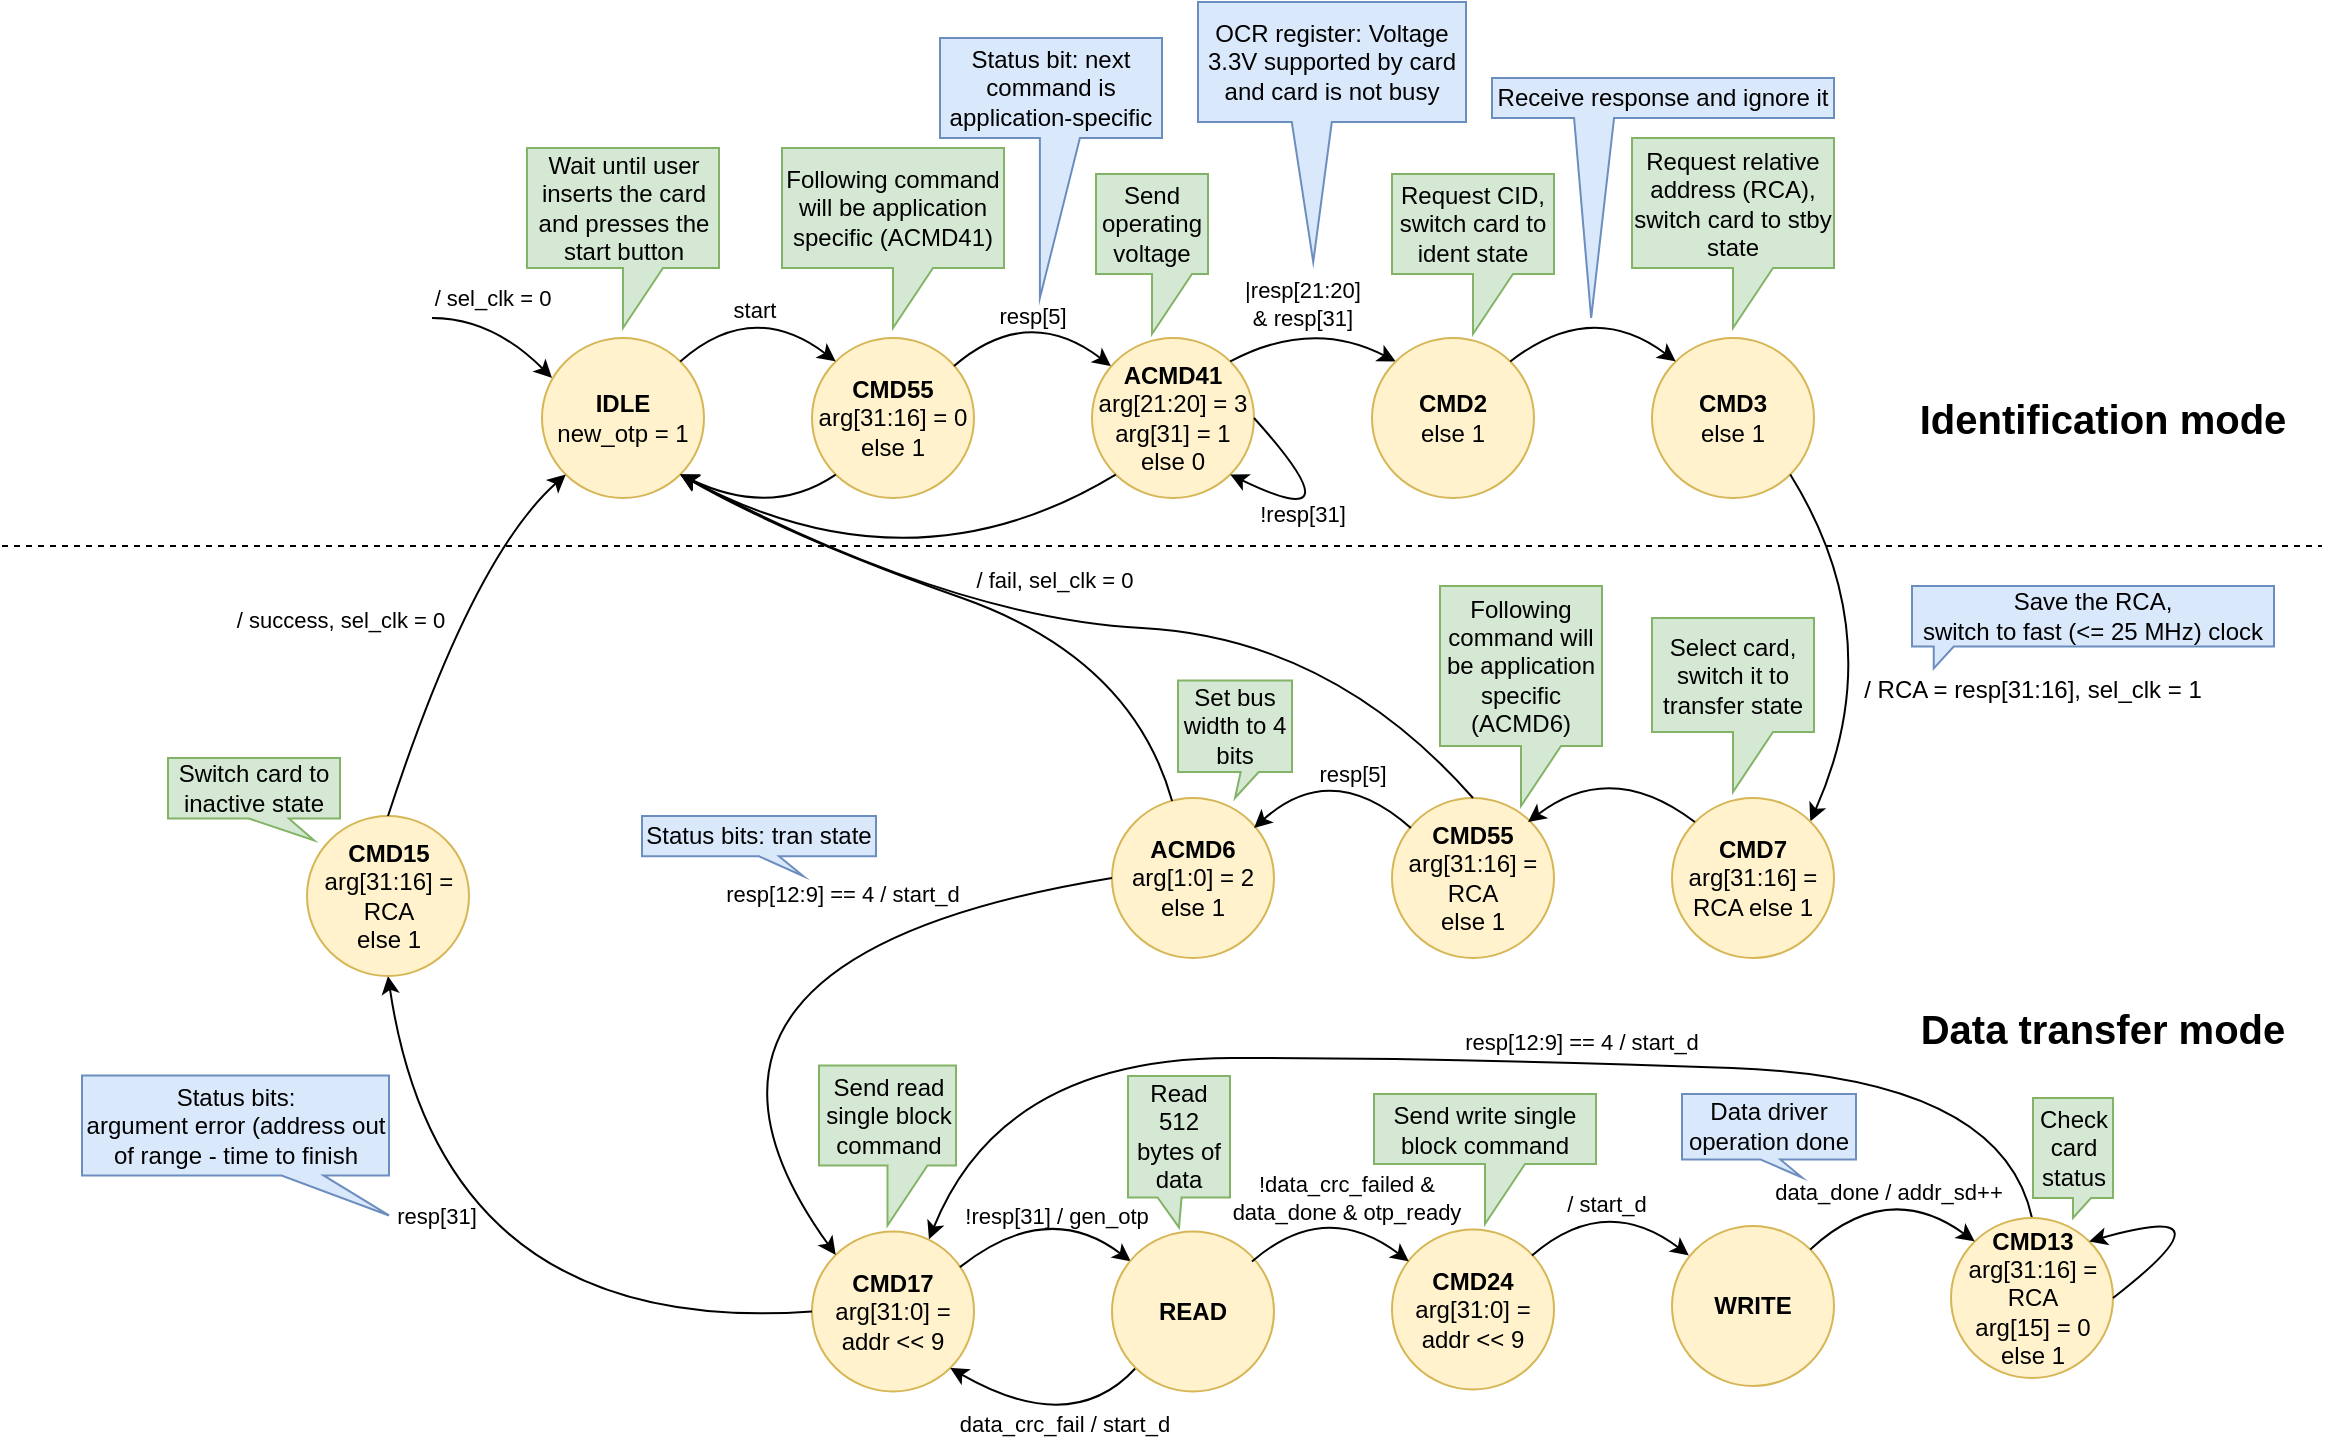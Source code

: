 <mxfile version="20.8.10" type="device"><diagram id="W-F6sWLnjnpeOiXVLfIf" name="Страница 1"><mxGraphModel dx="975" dy="630" grid="1" gridSize="10" guides="1" tooltips="1" connect="1" arrows="1" fold="1" page="1" pageScale="1" pageWidth="1169" pageHeight="827" math="0" shadow="0"><root><mxCell id="0"/><mxCell id="1" parent="0"/><mxCell id="KcrwTRFAVIsgEg5xFYBQ-48" value="&lt;b&gt;IDLE&lt;/b&gt;&lt;br&gt;new_otp = 1" style="ellipse;whiteSpace=wrap;html=1;aspect=fixed;fillColor=#fff2cc;strokeColor=#d6b656;" parent="1" vertex="1"><mxGeometry x="270" y="230" width="81" height="80" as="geometry"/></mxCell><mxCell id="KcrwTRFAVIsgEg5xFYBQ-49" value="&lt;b&gt;CMD55&lt;br&gt;&lt;/b&gt;arg[31:16] = 0&lt;br&gt;else 1" style="ellipse;whiteSpace=wrap;html=1;aspect=fixed;fillColor=#fff2cc;strokeColor=#d6b656;" parent="1" vertex="1"><mxGeometry x="405" y="230" width="81" height="80" as="geometry"/></mxCell><mxCell id="KcrwTRFAVIsgEg5xFYBQ-50" value="" style="curved=1;endArrow=classic;html=1;rounded=0;" parent="1" edge="1"><mxGeometry width="50" height="50" relative="1" as="geometry"><mxPoint x="215" y="220" as="sourcePoint"/><mxPoint x="275" y="250" as="targetPoint"/><Array as="points"><mxPoint x="245.0" y="220"/></Array></mxGeometry></mxCell><mxCell id="V_0UxdWH2Facl6ypG54b-16" value="/ sel_clk = 0" style="edgeLabel;html=1;align=center;verticalAlign=middle;resizable=0;points=[];" parent="KcrwTRFAVIsgEg5xFYBQ-50" vertex="1" connectable="0"><mxGeometry x="-0.392" y="-4" relative="1" as="geometry"><mxPoint x="8" y="-14" as="offset"/></mxGeometry></mxCell><mxCell id="KcrwTRFAVIsgEg5xFYBQ-52" value="" style="curved=1;endArrow=classic;html=1;rounded=0;entryX=0;entryY=0;entryDx=0;entryDy=0;exitX=1;exitY=0;exitDx=0;exitDy=0;" parent="1" source="KcrwTRFAVIsgEg5xFYBQ-48" target="KcrwTRFAVIsgEg5xFYBQ-49" edge="1"><mxGeometry width="50" height="50" relative="1" as="geometry"><mxPoint x="350" y="250" as="sourcePoint"/><mxPoint x="400" y="200" as="targetPoint"/><Array as="points"><mxPoint x="375" y="210"/></Array></mxGeometry></mxCell><mxCell id="KcrwTRFAVIsgEg5xFYBQ-53" value="start" style="edgeLabel;html=1;align=center;verticalAlign=middle;resizable=0;points=[];" parent="KcrwTRFAVIsgEg5xFYBQ-52" vertex="1" connectable="0"><mxGeometry x="-0.276" y="-9" relative="1" as="geometry"><mxPoint x="3" y="-9" as="offset"/></mxGeometry></mxCell><mxCell id="KcrwTRFAVIsgEg5xFYBQ-54" value="&lt;b&gt;ACMD41&lt;/b&gt;&lt;br&gt;arg[21:20] = 3&lt;br&gt;arg[31] = 1&lt;br&gt;else 0" style="ellipse;whiteSpace=wrap;html=1;aspect=fixed;fillColor=#fff2cc;strokeColor=#d6b656;" parent="1" vertex="1"><mxGeometry x="545" y="230" width="81" height="80" as="geometry"/></mxCell><mxCell id="KcrwTRFAVIsgEg5xFYBQ-57" value="" style="curved=1;endArrow=classic;html=1;rounded=0;entryX=0;entryY=0;entryDx=0;entryDy=0;exitX=1;exitY=0;exitDx=0;exitDy=0;" parent="1" edge="1"><mxGeometry width="50" height="50" relative="1" as="geometry"><mxPoint x="476" y="244" as="sourcePoint"/><mxPoint x="554.431" y="244" as="targetPoint"/><Array as="points"><mxPoint x="512.716" y="212.284"/></Array></mxGeometry></mxCell><mxCell id="O6xWV5hV_0OxlYaLfOpM-2" value="resp[5]" style="edgeLabel;html=1;align=center;verticalAlign=middle;resizable=0;points=[];" parent="KcrwTRFAVIsgEg5xFYBQ-57" vertex="1" connectable="0"><mxGeometry x="-0.367" y="-7" relative="1" as="geometry"><mxPoint x="10" y="-10" as="offset"/></mxGeometry></mxCell><mxCell id="6fM3Hw9QbUDeKjKxUOuF-47" value="" style="curved=1;endArrow=classic;html=1;rounded=0;exitX=1;exitY=0;exitDx=0;exitDy=0;entryX=0;entryY=0;entryDx=0;entryDy=0;" parent="1" source="KcrwTRFAVIsgEg5xFYBQ-54" target="6fM3Hw9QbUDeKjKxUOuF-49" edge="1"><mxGeometry width="50" height="50" relative="1" as="geometry"><mxPoint x="425" y="270" as="sourcePoint"/><mxPoint x="755" y="250" as="targetPoint"/><Array as="points"><mxPoint x="655" y="220"/></Array></mxGeometry></mxCell><mxCell id="6fM3Hw9QbUDeKjKxUOuF-48" value="|resp[21:20]&lt;br&gt;&amp;amp; resp[31]" style="edgeLabel;html=1;align=center;verticalAlign=middle;resizable=0;points=[];" parent="6fM3Hw9QbUDeKjKxUOuF-47" vertex="1" connectable="0"><mxGeometry x="0.339" y="-23" relative="1" as="geometry"><mxPoint x="-9" y="-35" as="offset"/></mxGeometry></mxCell><mxCell id="6fM3Hw9QbUDeKjKxUOuF-49" value="&lt;b&gt;CMD2&lt;/b&gt;&lt;br&gt;else 1" style="ellipse;whiteSpace=wrap;html=1;aspect=fixed;fillColor=#fff2cc;strokeColor=#d6b656;" parent="1" vertex="1"><mxGeometry x="685" y="230" width="81" height="80" as="geometry"/></mxCell><mxCell id="6fM3Hw9QbUDeKjKxUOuF-52" value="" style="curved=1;endArrow=classic;html=1;rounded=0;exitX=0;exitY=1;exitDx=0;exitDy=0;entryX=1;entryY=1;entryDx=0;entryDy=0;" parent="1" source="KcrwTRFAVIsgEg5xFYBQ-54" target="KcrwTRFAVIsgEg5xFYBQ-48" edge="1"><mxGeometry width="50" height="50" relative="1" as="geometry"><mxPoint x="623.284" y="308.284" as="sourcePoint"/><mxPoint x="595" y="320" as="targetPoint"/><Array as="points"><mxPoint x="455" y="360"/></Array></mxGeometry></mxCell><mxCell id="6fM3Hw9QbUDeKjKxUOuF-54" value="&lt;b&gt;CMD3&lt;/b&gt;&lt;br&gt;else 1" style="ellipse;whiteSpace=wrap;html=1;aspect=fixed;fillColor=#fff2cc;strokeColor=#d6b656;" parent="1" vertex="1"><mxGeometry x="825" y="230" width="81" height="80" as="geometry"/></mxCell><mxCell id="6fM3Hw9QbUDeKjKxUOuF-55" value="" style="curved=1;endArrow=classic;html=1;rounded=0;exitX=1;exitY=0;exitDx=0;exitDy=0;entryX=0;entryY=0;entryDx=0;entryDy=0;" parent="1" source="6fM3Hw9QbUDeKjKxUOuF-49" target="6fM3Hw9QbUDeKjKxUOuF-54" edge="1"><mxGeometry width="50" height="50" relative="1" as="geometry"><mxPoint x="615" y="260" as="sourcePoint"/><mxPoint x="665" y="210" as="targetPoint"/><Array as="points"><mxPoint x="795" y="210"/></Array></mxGeometry></mxCell><mxCell id="6fM3Hw9QbUDeKjKxUOuF-58" value="/ RCA = resp[31:16], sel_clk = 1" style="text;html=1;align=center;verticalAlign=middle;resizable=0;points=[];autosize=1;strokeColor=none;fillColor=none;" parent="1" vertex="1"><mxGeometry x="920" y="391" width="190" height="30" as="geometry"/></mxCell><mxCell id="6fM3Hw9QbUDeKjKxUOuF-59" value="" style="curved=1;endArrow=classic;html=1;rounded=0;exitX=1;exitY=1;exitDx=0;exitDy=0;entryX=1;entryY=0;entryDx=0;entryDy=0;" parent="1" source="6fM3Hw9QbUDeKjKxUOuF-54" target="6fM3Hw9QbUDeKjKxUOuF-60" edge="1"><mxGeometry width="50" height="50" relative="1" as="geometry"><mxPoint x="835" y="450" as="sourcePoint"/><mxPoint x="865" y="380" as="targetPoint"/><Array as="points"><mxPoint x="945" y="380"/></Array></mxGeometry></mxCell><mxCell id="6fM3Hw9QbUDeKjKxUOuF-60" value="&lt;b&gt;CMD7&lt;/b&gt;&lt;br&gt;arg[31:16] = RCA else 1" style="ellipse;whiteSpace=wrap;html=1;aspect=fixed;fillColor=#fff2cc;strokeColor=#d6b656;" parent="1" vertex="1"><mxGeometry x="835" y="460" width="81" height="80" as="geometry"/></mxCell><mxCell id="O6xWV5hV_0OxlYaLfOpM-1" value="&lt;b&gt;CMD55&lt;/b&gt;&lt;br&gt;arg[31:16] = RCA&lt;br&gt;else 1" style="ellipse;whiteSpace=wrap;html=1;aspect=fixed;fillColor=#fff2cc;strokeColor=#d6b656;" parent="1" vertex="1"><mxGeometry x="695" y="460" width="81" height="80" as="geometry"/></mxCell><mxCell id="iV3B52UpifQztuAh5zCx-1" value="" style="curved=1;endArrow=none;html=1;rounded=0;exitX=1;exitY=0;exitDx=0;exitDy=0;entryX=0;entryY=0;entryDx=0;entryDy=0;startArrow=classic;startFill=1;endFill=0;" parent="1" edge="1"><mxGeometry width="50" height="50" relative="1" as="geometry"><mxPoint x="763" y="472" as="sourcePoint"/><mxPoint x="846.431" y="472.0" as="targetPoint"/><Array as="points"><mxPoint x="804.716" y="440.284"/></Array></mxGeometry></mxCell><mxCell id="iV3B52UpifQztuAh5zCx-2" value="&lt;b&gt;ACMD6&lt;/b&gt;&lt;br&gt;arg[1:0] = 2&lt;br&gt;else 1" style="ellipse;whiteSpace=wrap;html=1;aspect=fixed;fillColor=#fff2cc;strokeColor=#d6b656;" parent="1" vertex="1"><mxGeometry x="555" y="460" width="81" height="80" as="geometry"/></mxCell><mxCell id="iV3B52UpifQztuAh5zCx-3" value="" style="curved=1;endArrow=none;html=1;rounded=0;entryX=0;entryY=0;entryDx=0;entryDy=0;exitX=1;exitY=0;exitDx=0;exitDy=0;startArrow=classic;startFill=1;endFill=0;" parent="1" edge="1"><mxGeometry width="50" height="50" relative="1" as="geometry"><mxPoint x="626" y="475" as="sourcePoint"/><mxPoint x="704.431" y="475" as="targetPoint"/><Array as="points"><mxPoint x="665" y="440"/></Array></mxGeometry></mxCell><mxCell id="iV3B52UpifQztuAh5zCx-4" value="resp[5]" style="edgeLabel;html=1;align=center;verticalAlign=middle;resizable=0;points=[];" parent="iV3B52UpifQztuAh5zCx-3" vertex="1" connectable="0"><mxGeometry x="-0.367" y="-7" relative="1" as="geometry"><mxPoint x="19" y="-10" as="offset"/></mxGeometry></mxCell><mxCell id="iV3B52UpifQztuAh5zCx-8" value="&lt;b&gt;CMD17&lt;/b&gt;&lt;br&gt;arg[31:0] = addr &amp;lt;&amp;lt; 9" style="ellipse;whiteSpace=wrap;html=1;aspect=fixed;fillColor=#fff2cc;strokeColor=#d6b656;" parent="1" vertex="1"><mxGeometry x="405" y="676.72" width="81" height="80" as="geometry"/></mxCell><mxCell id="iV3B52UpifQztuAh5zCx-9" value="" style="curved=1;endArrow=none;html=1;rounded=0;exitX=0;exitY=0;exitDx=0;exitDy=0;startArrow=classic;startFill=1;endFill=0;entryX=0;entryY=0.5;entryDx=0;entryDy=0;" parent="1" source="iV3B52UpifQztuAh5zCx-8" target="iV3B52UpifQztuAh5zCx-2" edge="1"><mxGeometry width="50" height="50" relative="1" as="geometry"><mxPoint x="348" y="472.0" as="sourcePoint"/><mxPoint x="310.5" y="540" as="targetPoint"/><Array as="points"><mxPoint x="310" y="540"/></Array></mxGeometry></mxCell><mxCell id="iV3B52UpifQztuAh5zCx-10" value="resp[12:9] == 4 / start_d" style="edgeLabel;html=1;align=center;verticalAlign=middle;resizable=0;points=[];" parent="iV3B52UpifQztuAh5zCx-9" vertex="1" connectable="0"><mxGeometry x="0.233" y="-13" relative="1" as="geometry"><mxPoint x="26" y="-32" as="offset"/></mxGeometry></mxCell><mxCell id="iV3B52UpifQztuAh5zCx-11" value="&lt;b&gt;CMD24&lt;/b&gt;&lt;br&gt;arg[31:0] = addr &amp;lt;&amp;lt; 9" style="ellipse;whiteSpace=wrap;html=1;aspect=fixed;fillColor=#fff2cc;strokeColor=#d6b656;" parent="1" vertex="1"><mxGeometry x="695" y="675.72" width="81" height="80" as="geometry"/></mxCell><mxCell id="iV3B52UpifQztuAh5zCx-12" value="" style="curved=1;endArrow=classic;html=1;rounded=0;entryX=0;entryY=0;entryDx=0;entryDy=0;exitX=0.913;exitY=0.223;exitDx=0;exitDy=0;exitPerimeter=0;" parent="1" source="iV3B52UpifQztuAh5zCx-8" edge="1"><mxGeometry width="50" height="50" relative="1" as="geometry"><mxPoint x="486" y="691.72" as="sourcePoint"/><mxPoint x="564.431" y="691.72" as="targetPoint"/><Array as="points"><mxPoint x="522.716" y="660.004"/></Array></mxGeometry></mxCell><mxCell id="iV3B52UpifQztuAh5zCx-13" value="!resp[31] / gen_otp" style="edgeLabel;html=1;align=center;verticalAlign=middle;resizable=0;points=[];labelBackgroundColor=none;" parent="iV3B52UpifQztuAh5zCx-12" vertex="1" connectable="0"><mxGeometry x="-0.367" y="-7" relative="1" as="geometry"><mxPoint x="17" y="-10" as="offset"/></mxGeometry></mxCell><mxCell id="iV3B52UpifQztuAh5zCx-14" value="" style="curved=1;endArrow=classic;html=1;rounded=0;entryX=0.722;entryY=0.049;entryDx=0;entryDy=0;exitX=0.5;exitY=0;exitDx=0;exitDy=0;entryPerimeter=0;" parent="1" source="VsDgVY1mapcM0dcm-Scq-1" target="iV3B52UpifQztuAh5zCx-8" edge="1"><mxGeometry width="50" height="50" relative="1" as="geometry"><mxPoint x="545" y="570" as="sourcePoint"/><mxPoint x="492.84" y="513.6" as="targetPoint"/><Array as="points"><mxPoint x="1000" y="600"/><mxPoint x="730" y="590"/><mxPoint x="500" y="590"/></Array></mxGeometry></mxCell><mxCell id="2bQfTvNvb8pTR67cu4QD-1" value="&amp;nbsp;resp[12:9] == 4 / start_d" style="edgeLabel;html=1;align=center;verticalAlign=middle;resizable=0;points=[];" parent="iV3B52UpifQztuAh5zCx-14" vertex="1" connectable="0"><mxGeometry x="-0.223" y="13" relative="1" as="geometry"><mxPoint x="-23" y="-24" as="offset"/></mxGeometry></mxCell><mxCell id="iV3B52UpifQztuAh5zCx-16" value="" style="curved=1;endArrow=classic;html=1;rounded=0;exitX=0;exitY=0.5;exitDx=0;exitDy=0;entryX=0.5;entryY=1;entryDx=0;entryDy=0;" parent="1" source="iV3B52UpifQztuAh5zCx-8" target="iV3B52UpifQztuAh5zCx-20" edge="1"><mxGeometry width="50" height="50" relative="1" as="geometry"><mxPoint x="536" y="374.0" as="sourcePoint"/><mxPoint x="255" y="560" as="targetPoint"/><Array as="points"><mxPoint x="220" y="730"/></Array></mxGeometry></mxCell><mxCell id="iV3B52UpifQztuAh5zCx-18" value="resp[31]" style="edgeLabel;html=1;align=center;verticalAlign=middle;resizable=0;points=[];" parent="iV3B52UpifQztuAh5zCx-16" vertex="1" connectable="0"><mxGeometry x="0.31" y="-50" relative="1" as="geometry"><mxPoint x="-44" y="2" as="offset"/></mxGeometry></mxCell><mxCell id="iV3B52UpifQztuAh5zCx-20" value="&lt;b&gt;CMD15&lt;/b&gt;&lt;br&gt;arg[31:16] = RCA&lt;br&gt;else 1" style="ellipse;whiteSpace=wrap;html=1;aspect=fixed;fillColor=#fff2cc;strokeColor=#d6b656;" parent="1" vertex="1"><mxGeometry x="152.5" y="469" width="81" height="80" as="geometry"/></mxCell><mxCell id="iV3B52UpifQztuAh5zCx-21" value="" style="curved=1;endArrow=classic;html=1;rounded=0;entryX=0;entryY=1;entryDx=0;entryDy=0;exitX=0.5;exitY=0;exitDx=0;exitDy=0;" parent="1" source="iV3B52UpifQztuAh5zCx-20" target="KcrwTRFAVIsgEg5xFYBQ-48" edge="1"><mxGeometry width="50" height="50" relative="1" as="geometry"><mxPoint x="164" y="481" as="sourcePoint"/><mxPoint x="373.431" y="350" as="targetPoint"/><Array as="points"><mxPoint x="235" y="340"/></Array></mxGeometry></mxCell><mxCell id="iV3B52UpifQztuAh5zCx-22" value="/ success, sel_clk = 0" style="edgeLabel;html=1;align=center;verticalAlign=middle;resizable=0;points=[];" parent="iV3B52UpifQztuAh5zCx-21" vertex="1" connectable="0"><mxGeometry x="-0.367" y="-7" relative="1" as="geometry"><mxPoint x="-50" y="-41" as="offset"/></mxGeometry></mxCell><mxCell id="P_UbjwU8ogQ2rOzhuxDt-1" value="Wait until user inserts the card and presses the start button" style="shape=callout;whiteSpace=wrap;html=1;perimeter=calloutPerimeter;fillColor=#d5e8d4;strokeColor=#82b366;" parent="1" vertex="1"><mxGeometry x="262.5" y="135" width="96" height="90" as="geometry"/></mxCell><mxCell id="P_UbjwU8ogQ2rOzhuxDt-2" value="Following command will be application specific (ACMD41)" style="shape=callout;whiteSpace=wrap;html=1;perimeter=calloutPerimeter;fillColor=#d5e8d4;strokeColor=#82b366;" parent="1" vertex="1"><mxGeometry x="390" y="135" width="111" height="90" as="geometry"/></mxCell><mxCell id="P_UbjwU8ogQ2rOzhuxDt-4" value="" style="curved=1;endArrow=classic;html=1;rounded=0;exitX=0;exitY=1;exitDx=0;exitDy=0;entryX=1;entryY=1;entryDx=0;entryDy=0;" parent="1" source="KcrwTRFAVIsgEg5xFYBQ-49" target="KcrwTRFAVIsgEg5xFYBQ-48" edge="1"><mxGeometry width="50" height="50" relative="1" as="geometry"><mxPoint x="404.996" y="299.144" as="sourcePoint"/><mxPoint x="186.564" y="299.144" as="targetPoint"/><Array as="points"><mxPoint x="385" y="320"/></Array></mxGeometry></mxCell><mxCell id="P_UbjwU8ogQ2rOzhuxDt-5" value="/ fail, sel_clk = 0" style="edgeLabel;html=1;align=center;verticalAlign=middle;resizable=0;points=[];" parent="P_UbjwU8ogQ2rOzhuxDt-4" vertex="1" connectable="0"><mxGeometry x="0.339" y="-23" relative="1" as="geometry"><mxPoint x="150" y="61" as="offset"/></mxGeometry></mxCell><mxCell id="P_UbjwU8ogQ2rOzhuxDt-6" value="" style="curved=1;endArrow=classic;html=1;rounded=0;exitX=0.5;exitY=0;exitDx=0;exitDy=0;entryX=1;entryY=1;entryDx=0;entryDy=0;" parent="1" source="O6xWV5hV_0OxlYaLfOpM-1" target="KcrwTRFAVIsgEg5xFYBQ-48" edge="1"><mxGeometry width="50" height="50" relative="1" as="geometry"><mxPoint x="625" y="320" as="sourcePoint"/><mxPoint x="406.569" y="320.0" as="targetPoint"/><Array as="points"><mxPoint x="665" y="380"/><mxPoint x="475" y="370"/></Array></mxGeometry></mxCell><mxCell id="P_UbjwU8ogQ2rOzhuxDt-9" value="" style="curved=1;endArrow=classic;html=1;rounded=0;exitX=0.371;exitY=0.019;exitDx=0;exitDy=0;entryX=1;entryY=1;entryDx=0;entryDy=0;exitPerimeter=0;" parent="1" source="iV3B52UpifQztuAh5zCx-2" target="KcrwTRFAVIsgEg5xFYBQ-48" edge="1"><mxGeometry width="50" height="50" relative="1" as="geometry"><mxPoint x="613.436" y="350.004" as="sourcePoint"/><mxPoint x="395.004" y="350.004" as="targetPoint"/><Array as="points"><mxPoint x="565" y="390"/><mxPoint x="395" y="330"/></Array></mxGeometry></mxCell><mxCell id="P_UbjwU8ogQ2rOzhuxDt-16" value="Send read single block command" style="shape=callout;whiteSpace=wrap;html=1;perimeter=calloutPerimeter;fillColor=#d5e8d4;strokeColor=#82b366;" parent="1" vertex="1"><mxGeometry x="408.5" y="593.72" width="68.5" height="80" as="geometry"/></mxCell><mxCell id="P_UbjwU8ogQ2rOzhuxDt-17" value="Send write single block command" style="shape=callout;whiteSpace=wrap;html=1;perimeter=calloutPerimeter;fillColor=#d5e8d4;strokeColor=#82b366;" parent="1" vertex="1"><mxGeometry x="686" y="608" width="111" height="65" as="geometry"/></mxCell><mxCell id="P_UbjwU8ogQ2rOzhuxDt-18" value="Switch card to inactive state" style="shape=callout;whiteSpace=wrap;html=1;perimeter=calloutPerimeter;fillColor=#d5e8d4;strokeColor=#82b366;position2=0.85;base=20;size=11;position=0.47;" parent="1" vertex="1"><mxGeometry x="83" y="440" width="86" height="41.25" as="geometry"/></mxCell><mxCell id="P_UbjwU8ogQ2rOzhuxDt-19" value="Set bus width to 4 bits" style="shape=callout;whiteSpace=wrap;html=1;perimeter=calloutPerimeter;fillColor=#d5e8d4;strokeColor=#82b366;size=13;position=0.55;base=9;" parent="1" vertex="1"><mxGeometry x="588" y="401.25" width="57" height="58.75" as="geometry"/></mxCell><mxCell id="P_UbjwU8ogQ2rOzhuxDt-20" value="Following command will be application specific (ACMD6)" style="shape=callout;whiteSpace=wrap;html=1;perimeter=calloutPerimeter;fillColor=#d5e8d4;strokeColor=#82b366;" parent="1" vertex="1"><mxGeometry x="719" y="354" width="81" height="110" as="geometry"/></mxCell><mxCell id="P_UbjwU8ogQ2rOzhuxDt-21" value="Send operating voltage" style="shape=callout;whiteSpace=wrap;html=1;perimeter=calloutPerimeter;fillColor=#d5e8d4;strokeColor=#82b366;" parent="1" vertex="1"><mxGeometry x="547" y="148" width="56" height="80" as="geometry"/></mxCell><mxCell id="P_UbjwU8ogQ2rOzhuxDt-24" value="Request CID, switch card to ident state" style="shape=callout;whiteSpace=wrap;html=1;perimeter=calloutPerimeter;fillColor=#d5e8d4;strokeColor=#82b366;" parent="1" vertex="1"><mxGeometry x="695" y="148" width="81" height="80" as="geometry"/></mxCell><mxCell id="P_UbjwU8ogQ2rOzhuxDt-25" value="Request relative address (RCA), switch card to stby state" style="shape=callout;whiteSpace=wrap;html=1;perimeter=calloutPerimeter;fillColor=#d5e8d4;strokeColor=#82b366;" parent="1" vertex="1"><mxGeometry x="815" y="130" width="101" height="95" as="geometry"/></mxCell><mxCell id="P_UbjwU8ogQ2rOzhuxDt-26" value="" style="endArrow=none;dashed=1;html=1;rounded=0;" parent="1" edge="1"><mxGeometry width="50" height="50" relative="1" as="geometry"><mxPoint y="334" as="sourcePoint"/><mxPoint x="1160" y="334" as="targetPoint"/></mxGeometry></mxCell><mxCell id="P_UbjwU8ogQ2rOzhuxDt-27" value="&lt;font style=&quot;font-size: 20px;&quot;&gt;&lt;b&gt;Identification mode&lt;/b&gt;&lt;/font&gt;" style="text;html=1;strokeColor=none;fillColor=none;align=center;verticalAlign=middle;whiteSpace=wrap;rounded=0;labelBackgroundColor=none;" parent="1" vertex="1"><mxGeometry x="955" y="255" width="191" height="30" as="geometry"/></mxCell><mxCell id="P_UbjwU8ogQ2rOzhuxDt-28" value="&lt;font style=&quot;font-size: 20px;&quot;&gt;&lt;b&gt;Data transfer mode&lt;/b&gt;&lt;/font&gt;" style="text;html=1;strokeColor=none;fillColor=none;align=center;verticalAlign=middle;whiteSpace=wrap;rounded=0;labelBackgroundColor=none;" parent="1" vertex="1"><mxGeometry x="955" y="560" width="191" height="30" as="geometry"/></mxCell><mxCell id="V_0UxdWH2Facl6ypG54b-1" value="Select card, switch it to transfer state" style="shape=callout;whiteSpace=wrap;html=1;perimeter=calloutPerimeter;fillColor=#d5e8d4;strokeColor=#82b366;" parent="1" vertex="1"><mxGeometry x="825" y="370" width="81" height="87" as="geometry"/></mxCell><mxCell id="V_0UxdWH2Facl6ypG54b-4" value="Status bit: next command is application-specific" style="shape=callout;whiteSpace=wrap;html=1;perimeter=calloutPerimeter;fillColor=#dae8fc;strokeColor=#6c8ebf;size=80;position=0.45;position2=0.45;" parent="1" vertex="1"><mxGeometry x="469" y="80" width="111" height="130" as="geometry"/></mxCell><mxCell id="V_0UxdWH2Facl6ypG54b-5" value="OCR register: Voltage 3.3V supported by card and card is not busy" style="shape=callout;whiteSpace=wrap;html=1;perimeter=calloutPerimeter;fillColor=#dae8fc;strokeColor=#6c8ebf;size=70;position=0.35;position2=0.43;" parent="1" vertex="1"><mxGeometry x="598" y="62" width="134" height="130" as="geometry"/></mxCell><mxCell id="V_0UxdWH2Facl6ypG54b-6" value="Receive response and ignore it" style="shape=callout;whiteSpace=wrap;html=1;perimeter=calloutPerimeter;fillColor=#dae8fc;strokeColor=#6c8ebf;size=100;position=0.24;position2=0.29;" parent="1" vertex="1"><mxGeometry x="745" y="100" width="171" height="120" as="geometry"/></mxCell><mxCell id="V_0UxdWH2Facl6ypG54b-7" value="Save the RCA,&lt;br&gt;switch to fast (&amp;lt;= 25 MHz) clock" style="shape=callout;whiteSpace=wrap;html=1;perimeter=calloutPerimeter;fillColor=#dae8fc;strokeColor=#6c8ebf;size=11;position=0.06;position2=0.06;base=10;" parent="1" vertex="1"><mxGeometry x="955" y="354" width="181" height="41.25" as="geometry"/></mxCell><mxCell id="V_0UxdWH2Facl6ypG54b-12" value="Status bits: tran state" style="shape=callout;whiteSpace=wrap;html=1;perimeter=calloutPerimeter;fillColor=#dae8fc;strokeColor=#6c8ebf;size=10;position=0.5;position2=0.69;base=10;" parent="1" vertex="1"><mxGeometry x="320" y="469" width="117" height="30.12" as="geometry"/></mxCell><mxCell id="V_0UxdWH2Facl6ypG54b-15" value="Status bits:&lt;br&gt;argument error (address out of range - time to finish" style="shape=callout;whiteSpace=wrap;html=1;perimeter=calloutPerimeter;fillColor=#dae8fc;strokeColor=#6c8ebf;size=20;position=0.65;position2=1;base=21;" parent="1" vertex="1"><mxGeometry x="40" y="598.72" width="153.5" height="70" as="geometry"/></mxCell><mxCell id="2bQfTvNvb8pTR67cu4QD-4" value="" style="curved=1;endArrow=classic;html=1;rounded=0;exitX=0;exitY=1;exitDx=0;exitDy=0;entryX=1;entryY=1;entryDx=0;entryDy=0;" parent="1" source="2bQfTvNvb8pTR67cu4QD-7" target="iV3B52UpifQztuAh5zCx-8" edge="1"><mxGeometry width="50" height="50" relative="1" as="geometry"><mxPoint x="435" y="700" as="sourcePoint"/><mxPoint x="485" y="650" as="targetPoint"/><Array as="points"><mxPoint x="535" y="780"/></Array></mxGeometry></mxCell><mxCell id="2bQfTvNvb8pTR67cu4QD-5" value="data_crc_fail / start_d" style="edgeLabel;html=1;align=center;verticalAlign=middle;resizable=0;points=[];" parent="2bQfTvNvb8pTR67cu4QD-4" vertex="1" connectable="0"><mxGeometry x="-0.59" y="-2" relative="1" as="geometry"><mxPoint x="-18" y="11" as="offset"/></mxGeometry></mxCell><mxCell id="2bQfTvNvb8pTR67cu4QD-6" value="Read 512 bytes of data" style="shape=callout;whiteSpace=wrap;html=1;perimeter=calloutPerimeter;fillColor=#d5e8d4;strokeColor=#82b366;size=15;position=0.29;base=12;" parent="1" vertex="1"><mxGeometry x="563" y="599" width="51" height="75.72" as="geometry"/></mxCell><mxCell id="2bQfTvNvb8pTR67cu4QD-7" value="&lt;b&gt;READ&lt;/b&gt;" style="ellipse;whiteSpace=wrap;html=1;aspect=fixed;fillColor=#fff2cc;strokeColor=#d6b656;" parent="1" vertex="1"><mxGeometry x="555" y="676.72" width="81" height="80" as="geometry"/></mxCell><mxCell id="2bQfTvNvb8pTR67cu4QD-8" value="&lt;b&gt;WRITE&lt;/b&gt;" style="ellipse;whiteSpace=wrap;html=1;aspect=fixed;fillColor=#fff2cc;strokeColor=#d6b656;" parent="1" vertex="1"><mxGeometry x="835" y="674" width="81" height="80" as="geometry"/></mxCell><mxCell id="2bQfTvNvb8pTR67cu4QD-9" value="" style="curved=1;endArrow=classic;html=1;rounded=0;entryX=0;entryY=0;entryDx=0;entryDy=0;exitX=1;exitY=0;exitDx=0;exitDy=0;" parent="1" edge="1"><mxGeometry width="50" height="50" relative="1" as="geometry"><mxPoint x="625.0" y="691.72" as="sourcePoint"/><mxPoint x="703.431" y="691.72" as="targetPoint"/><Array as="points"><mxPoint x="661.716" y="660.004"/></Array></mxGeometry></mxCell><mxCell id="2bQfTvNvb8pTR67cu4QD-10" value="!data_crc_failed &amp;amp;&lt;br&gt;data_done &amp;amp; otp_ready" style="edgeLabel;html=1;align=center;verticalAlign=middle;resizable=0;points=[];" parent="2bQfTvNvb8pTR67cu4QD-9" vertex="1" connectable="0"><mxGeometry x="-0.367" y="-7" relative="1" as="geometry"><mxPoint x="18" y="-16" as="offset"/></mxGeometry></mxCell><mxCell id="2bQfTvNvb8pTR67cu4QD-11" value="Check card status" style="shape=callout;whiteSpace=wrap;html=1;perimeter=calloutPerimeter;fillColor=#d5e8d4;strokeColor=#82b366;size=10;position=0.5;base=9;position2=0.5;" parent="1" vertex="1"><mxGeometry x="1015.5" y="610" width="40" height="60" as="geometry"/></mxCell><mxCell id="2bQfTvNvb8pTR67cu4QD-12" value="" style="curved=1;endArrow=classic;html=1;rounded=0;entryX=0;entryY=0;entryDx=0;entryDy=0;exitX=1;exitY=0;exitDx=0;exitDy=0;" parent="1" edge="1"><mxGeometry width="50" height="50" relative="1" as="geometry"><mxPoint x="765.0" y="688.72" as="sourcePoint"/><mxPoint x="843.431" y="688.72" as="targetPoint"/><Array as="points"><mxPoint x="801.716" y="657.004"/></Array></mxGeometry></mxCell><mxCell id="hDC2GMiljFMnm66OqVfI-1" value="/ start_d" style="edgeLabel;html=1;align=center;verticalAlign=middle;resizable=0;points=[];" parent="2bQfTvNvb8pTR67cu4QD-12" vertex="1" connectable="0"><mxGeometry x="0.142" y="-10" relative="1" as="geometry"><mxPoint x="-1" y="-8" as="offset"/></mxGeometry></mxCell><mxCell id="6s0Chp6YCJSVpaTD51H_-2" value="" style="curved=1;endArrow=classic;html=1;rounded=0;entryX=1;entryY=1;entryDx=0;entryDy=0;exitX=1;exitY=0.5;exitDx=0;exitDy=0;" parent="1" source="KcrwTRFAVIsgEg5xFYBQ-54" target="KcrwTRFAVIsgEg5xFYBQ-54" edge="1"><mxGeometry width="50" height="50" relative="1" as="geometry"><mxPoint x="630" y="270" as="sourcePoint"/><mxPoint x="707.041" y="251.541" as="targetPoint"/><Array as="points"><mxPoint x="680" y="330"/></Array></mxGeometry></mxCell><mxCell id="6s0Chp6YCJSVpaTD51H_-3" value="!resp[31]" style="edgeLabel;html=1;align=center;verticalAlign=middle;resizable=0;points=[];" parent="6s0Chp6YCJSVpaTD51H_-2" vertex="1" connectable="0"><mxGeometry x="0.339" y="-23" relative="1" as="geometry"><mxPoint x="-20" y="18" as="offset"/></mxGeometry></mxCell><mxCell id="VsDgVY1mapcM0dcm-Scq-1" value="&lt;b&gt;CMD13&lt;/b&gt;&lt;br&gt;arg[31:16] = RCA&lt;br&gt;arg[15] = 0&lt;br&gt;else 1" style="ellipse;whiteSpace=wrap;html=1;aspect=fixed;fillColor=#fff2cc;strokeColor=#d6b656;" parent="1" vertex="1"><mxGeometry x="974.5" y="670" width="81" height="80" as="geometry"/></mxCell><mxCell id="VsDgVY1mapcM0dcm-Scq-4" value="" style="curved=1;endArrow=classic;html=1;rounded=0;entryX=0;entryY=0;entryDx=0;entryDy=0;exitX=1;exitY=0;exitDx=0;exitDy=0;" parent="1" source="2bQfTvNvb8pTR67cu4QD-8" target="VsDgVY1mapcM0dcm-Scq-1" edge="1"><mxGeometry width="50" height="50" relative="1" as="geometry"><mxPoint x="906" y="681.72" as="sourcePoint"/><mxPoint x="984.431" y="681.72" as="targetPoint"/><Array as="points"><mxPoint x="942.716" y="650.004"/></Array></mxGeometry></mxCell><mxCell id="VsDgVY1mapcM0dcm-Scq-5" value="data_done / addr_sd++" style="edgeLabel;html=1;align=center;verticalAlign=middle;resizable=0;points=[];" parent="VsDgVY1mapcM0dcm-Scq-4" vertex="1" connectable="0"><mxGeometry x="0.142" y="-10" relative="1" as="geometry"><mxPoint x="-1" y="-6" as="offset"/></mxGeometry></mxCell><mxCell id="VsDgVY1mapcM0dcm-Scq-6" value="" style="curved=1;endArrow=classic;html=1;rounded=0;entryX=1;entryY=0;entryDx=0;entryDy=0;exitX=1;exitY=0.5;exitDx=0;exitDy=0;" parent="1" source="VsDgVY1mapcM0dcm-Scq-1" target="VsDgVY1mapcM0dcm-Scq-1" edge="1"><mxGeometry width="50" height="50" relative="1" as="geometry"><mxPoint x="913.959" y="695.541" as="sourcePoint"/><mxPoint x="996.541" y="691.541" as="targetPoint"/><Array as="points"><mxPoint x="1120" y="660"/></Array></mxGeometry></mxCell><mxCell id="VsDgVY1mapcM0dcm-Scq-9" value="Data driver operation done" style="shape=callout;whiteSpace=wrap;html=1;perimeter=calloutPerimeter;fillColor=#dae8fc;strokeColor=#6c8ebf;size=9;position=0.45;position2=0.69;base=10;" parent="1" vertex="1"><mxGeometry x="840" y="608" width="87" height="41.72" as="geometry"/></mxCell></root></mxGraphModel></diagram></mxfile>